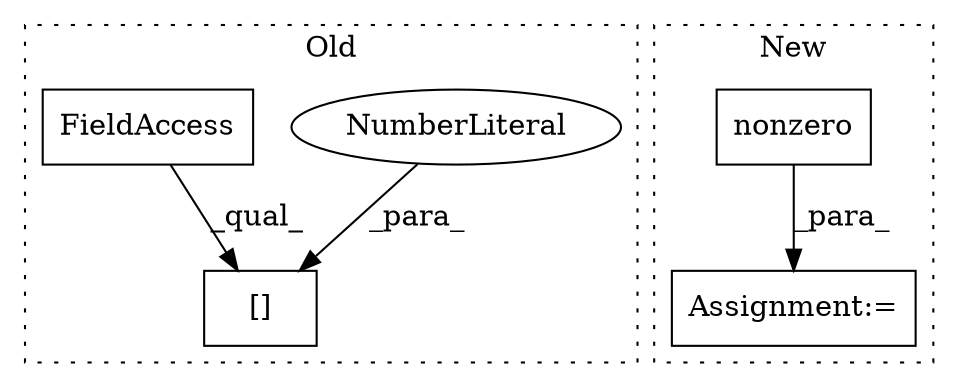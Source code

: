 digraph G {
subgraph cluster0 {
1 [label="[]" a="2" s="6594,6602" l="7,1" shape="box"];
4 [label="NumberLiteral" a="34" s="6601" l="1" shape="ellipse"];
5 [label="FieldAccess" a="22" s="6594" l="6" shape="box"];
label = "Old";
style="dotted";
}
subgraph cluster1 {
2 [label="nonzero" a="32" s="8139" l="9" shape="box"];
3 [label="Assignment:=" a="7" s="8122" l="2" shape="box"];
label = "New";
style="dotted";
}
2 -> 3 [label="_para_"];
4 -> 1 [label="_para_"];
5 -> 1 [label="_qual_"];
}